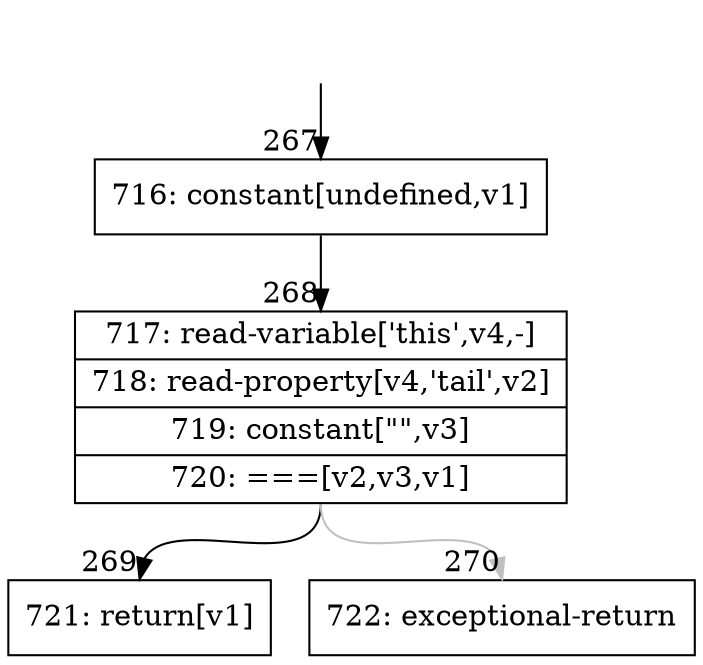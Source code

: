 digraph {
rankdir="TD"
BB_entry16[shape=none,label=""];
BB_entry16 -> BB267 [tailport=s, headport=n, headlabel="    267"]
BB267 [shape=record label="{716: constant[undefined,v1]}" ] 
BB267 -> BB268 [tailport=s, headport=n, headlabel="      268"]
BB268 [shape=record label="{717: read-variable['this',v4,-]|718: read-property[v4,'tail',v2]|719: constant[\"\",v3]|720: ===[v2,v3,v1]}" ] 
BB268 -> BB269 [tailport=s, headport=n, headlabel="      269"]
BB268 -> BB270 [tailport=s, headport=n, color=gray, headlabel="      270"]
BB269 [shape=record label="{721: return[v1]}" ] 
BB270 [shape=record label="{722: exceptional-return}" ] 
//#$~ 286
}

